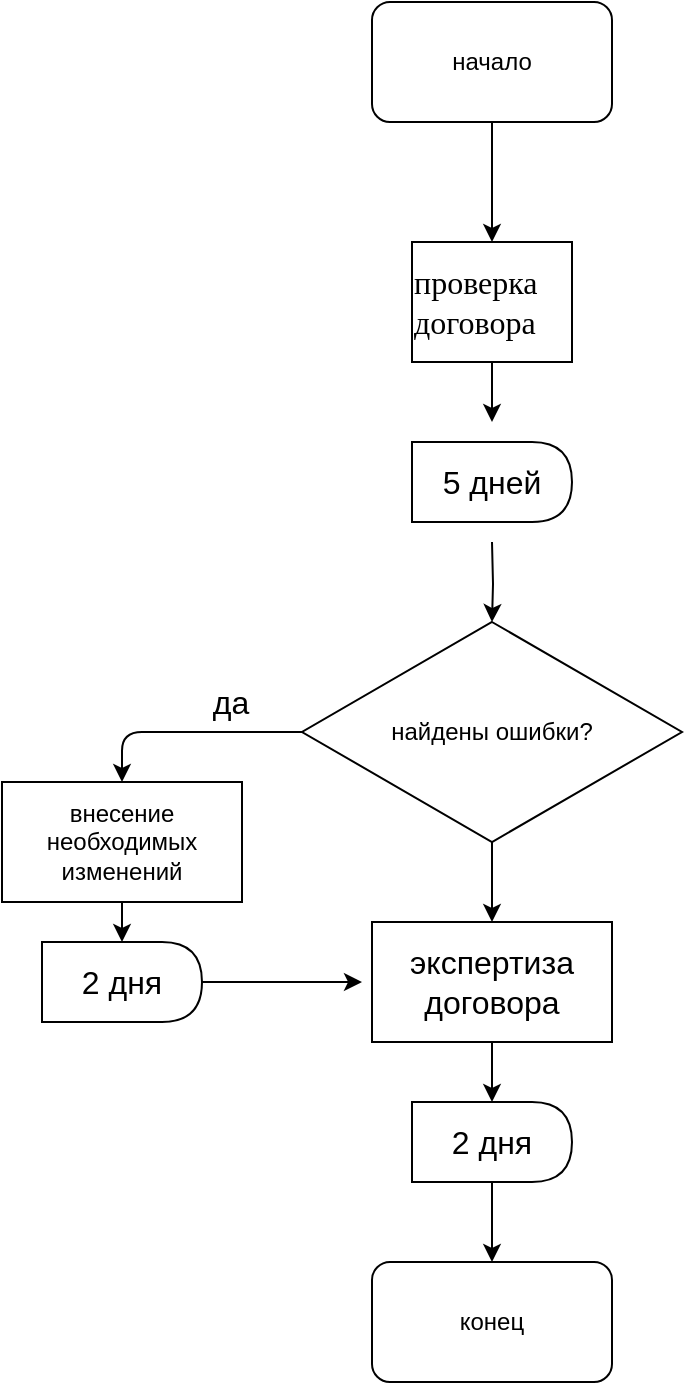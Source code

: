 <mxfile type="github" version="12.1.5" pages="1"><diagram id="wjD15h1GNRiaEsJ8VXo6" name="Page-1"><mxGraphModel grid="1" dx="1739" dy="919" gridSize="10" guides="1" tooltips="1" connect="1" arrows="1" fold="1" page="1" pageScale="1" pageWidth="827" pageHeight="1169" math="0" shadow="0"><root><mxCell id="0"/><mxCell id="1" parent="0"/><mxCell id="fDDC5afoerGSZTdFT1Op-10" value="" parent="1" style="edgeStyle=orthogonalEdgeStyle;rounded=0;orthogonalLoop=1;jettySize=auto;html=1;" target="fDDC5afoerGSZTdFT1Op-2" source="fDDC5afoerGSZTdFT1Op-1" edge="1"><mxGeometry as="geometry" relative="1"/></mxCell><mxCell id="fDDC5afoerGSZTdFT1Op-1" value="начало" parent="1" vertex="1" style="rounded=1;whiteSpace=wrap;html=1;"><mxGeometry as="geometry" height="60" width="120" y="30" x="375"/></mxCell><mxCell id="fDDC5afoerGSZTdFT1Op-25" value="" parent="1" style="edgeStyle=orthogonalEdgeStyle;rounded=0;orthogonalLoop=1;jettySize=auto;html=1;fontSize=16;" source="fDDC5afoerGSZTdFT1Op-2" edge="1"><mxGeometry as="geometry" relative="1"><mxPoint as="targetPoint" y="240" x="435"/></mxGeometry></mxCell><mxCell id="fDDC5afoerGSZTdFT1Op-2" value="&lt;p style=&quot;color: rgb(0 , 0 , 0) ; font-family: &amp;#34;times new roman&amp;#34; ; font-size: 16px ; font-style: normal ; font-variant: normal ; font-weight: 400 ; letter-spacing: normal ; text-align: left ; text-decoration: none ; text-indent: 0px ; text-transform: none ; white-space: normal ; word-spacing: 0px&quot;&gt;проверка договора&lt;/p&gt;" parent="1" vertex="1" style="rounded=0;whiteSpace=wrap;html=1;"><mxGeometry as="geometry" height="60" width="80" y="150" x="395"/></mxCell><mxCell id="fDDC5afoerGSZTdFT1Op-29" value="" parent="1" style="edgeStyle=orthogonalEdgeStyle;rounded=0;orthogonalLoop=1;jettySize=auto;html=1;fontSize=16;" source="fDDC5afoerGSZTdFT1Op-4" edge="1"><mxGeometry as="geometry" relative="1"><mxPoint as="targetPoint" y="500" x="250"/></mxGeometry></mxCell><mxCell id="fDDC5afoerGSZTdFT1Op-4" value="внесение необходимых изменений" parent="1" vertex="1" style="rounded=0;whiteSpace=wrap;html=1;"><mxGeometry as="geometry" height="60" width="120" y="420" x="190"/></mxCell><mxCell id="fDDC5afoerGSZTdFT1Op-5" value="конец&lt;br&gt;" parent="1" vertex="1" style="rounded=1;whiteSpace=wrap;html=1;"><mxGeometry as="geometry" height="60" width="120" y="660" x="375"/></mxCell><mxCell id="fDDC5afoerGSZTdFT1Op-36" value="" parent="1" style="edgeStyle=orthogonalEdgeStyle;rounded=0;orthogonalLoop=1;jettySize=auto;html=1;fontSize=16;" target="fDDC5afoerGSZTdFT1Op-30" source="fDDC5afoerGSZTdFT1Op-8" edge="1"><mxGeometry as="geometry" relative="1"/></mxCell><mxCell id="fDDC5afoerGSZTdFT1Op-8" value="найдены ошибки?" parent="1" vertex="1" style="rhombus;whiteSpace=wrap;html=1;"><mxGeometry as="geometry" height="110" width="190" y="340" x="340"/></mxCell><mxCell id="fDDC5afoerGSZTdFT1Op-22" value="да&lt;br style=&quot;font-size: 16px;&quot;&gt;" parent="1" style="endArrow=classic;html=1;entryX=0.5;entryY=0;entryDx=0;entryDy=0;exitX=0;exitY=0.5;exitDx=0;exitDy=0;fontSize=16;" target="fDDC5afoerGSZTdFT1Op-4" source="fDDC5afoerGSZTdFT1Op-8" edge="1"><mxGeometry as="geometry" height="50" width="50" y="-15" x="-0.37" relative="1"><mxPoint as="sourcePoint" y="230" x="220"/><mxPoint as="targetPoint" y="660" x="170"/><Array as="points"><mxPoint y="395" x="250"/></Array><mxPoint as="offset"/></mxGeometry></mxCell><mxCell id="fDDC5afoerGSZTdFT1Op-26" value="" parent="1" style="edgeStyle=orthogonalEdgeStyle;rounded=0;orthogonalLoop=1;jettySize=auto;html=1;fontSize=16;" target="fDDC5afoerGSZTdFT1Op-8" edge="1"><mxGeometry as="geometry" relative="1"><mxPoint as="sourcePoint" y="300" x="435"/></mxGeometry></mxCell><mxCell id="fDDC5afoerGSZTdFT1Op-42" value="" parent="1" style="edgeStyle=orthogonalEdgeStyle;rounded=0;orthogonalLoop=1;jettySize=auto;html=1;fontSize=16;entryX=0.5;entryY=0;entryDx=0;entryDy=0;" target="fDDC5afoerGSZTdFT1Op-37" source="fDDC5afoerGSZTdFT1Op-30" edge="1"><mxGeometry as="geometry" relative="1"><mxPoint as="targetPoint" y="540" x="560"/></mxGeometry></mxCell><mxCell id="fDDC5afoerGSZTdFT1Op-30" value="экспертиза договора&lt;br&gt;" parent="1" vertex="1" style="rounded=0;whiteSpace=wrap;html=1;fontSize=16;"><mxGeometry as="geometry" height="60" width="120" y="490" x="375"/></mxCell><mxCell id="fDDC5afoerGSZTdFT1Op-32" value="5 дней&lt;br&gt;" parent="1" vertex="1" style="shape=delay;whiteSpace=wrap;html=1;fontSize=16;"><mxGeometry as="geometry" height="40" width="80" y="250" x="395"/></mxCell><mxCell id="fDDC5afoerGSZTdFT1Op-35" value="" parent="1" style="edgeStyle=orthogonalEdgeStyle;rounded=0;orthogonalLoop=1;jettySize=auto;html=1;fontSize=16;" source="fDDC5afoerGSZTdFT1Op-33" edge="1"><mxGeometry as="geometry" relative="1"><mxPoint as="targetPoint" y="520" x="370"/></mxGeometry></mxCell><mxCell id="fDDC5afoerGSZTdFT1Op-33" value="2 дня&lt;br&gt;" parent="1" vertex="1" style="shape=delay;whiteSpace=wrap;html=1;fontSize=16;"><mxGeometry as="geometry" height="40" width="80" y="500" x="210"/></mxCell><mxCell id="fDDC5afoerGSZTdFT1Op-43" value="" parent="1" style="edgeStyle=orthogonalEdgeStyle;rounded=0;orthogonalLoop=1;jettySize=auto;html=1;fontSize=16;" target="fDDC5afoerGSZTdFT1Op-5" source="fDDC5afoerGSZTdFT1Op-37" edge="1"><mxGeometry as="geometry" relative="1"/></mxCell><mxCell id="fDDC5afoerGSZTdFT1Op-37" value="2 дня&lt;br&gt;" parent="1" vertex="1" style="shape=delay;whiteSpace=wrap;html=1;fontSize=16;"><mxGeometry as="geometry" height="40" width="80" y="580" x="395"/></mxCell></root></mxGraphModel></diagram></mxfile>